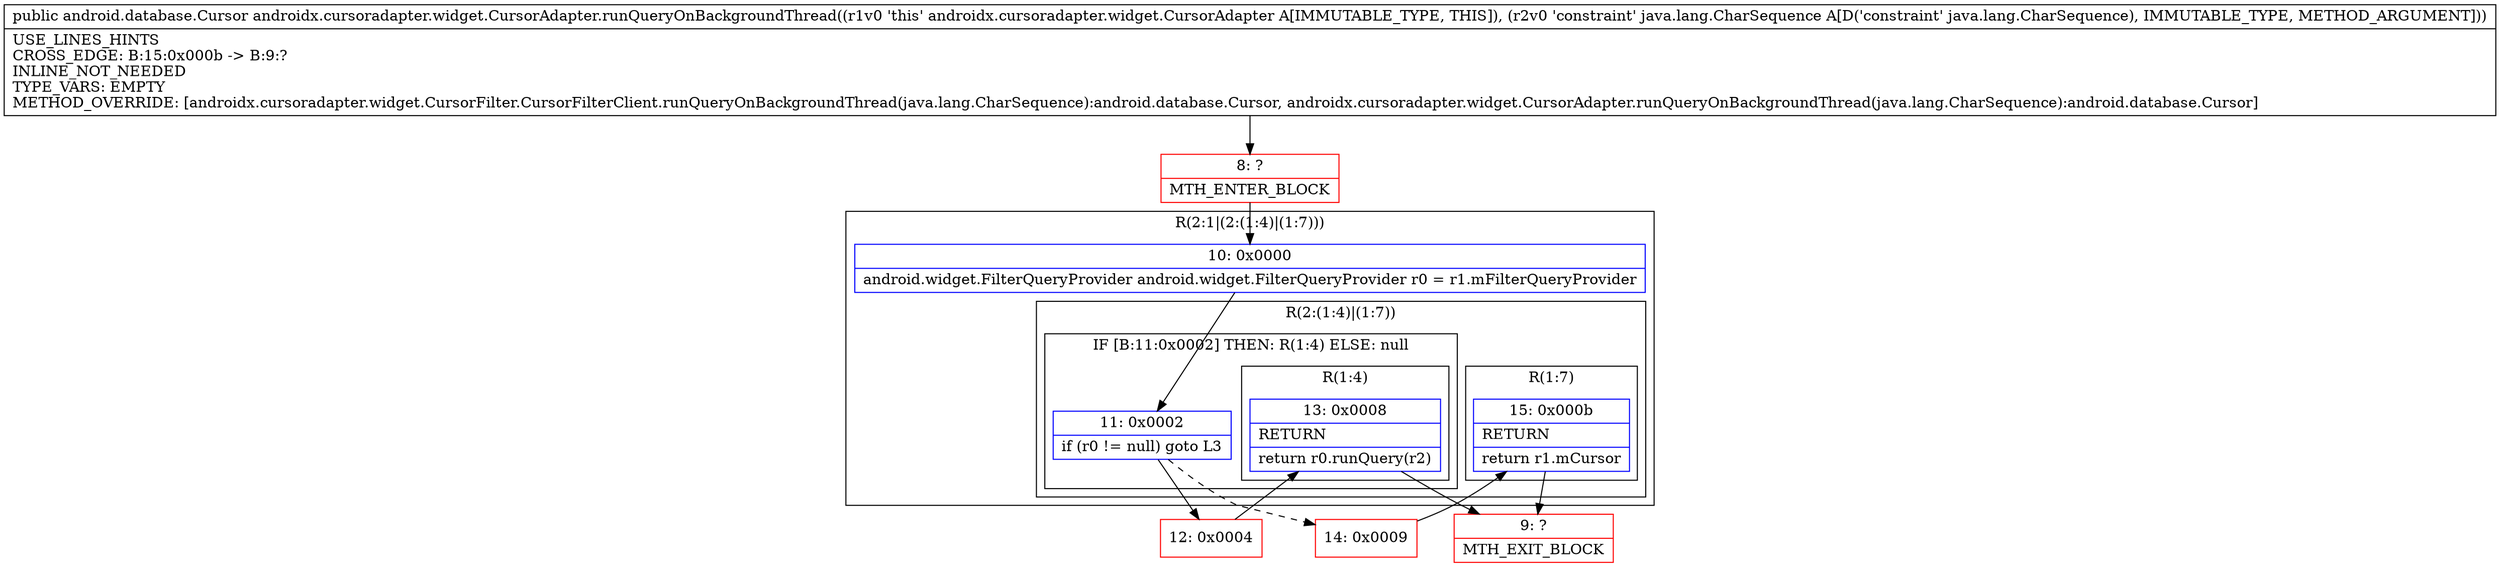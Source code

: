 digraph "CFG forandroidx.cursoradapter.widget.CursorAdapter.runQueryOnBackgroundThread(Ljava\/lang\/CharSequence;)Landroid\/database\/Cursor;" {
subgraph cluster_Region_725165106 {
label = "R(2:1|(2:(1:4)|(1:7)))";
node [shape=record,color=blue];
Node_10 [shape=record,label="{10\:\ 0x0000|android.widget.FilterQueryProvider android.widget.FilterQueryProvider r0 = r1.mFilterQueryProvider\l}"];
subgraph cluster_Region_1410845677 {
label = "R(2:(1:4)|(1:7))";
node [shape=record,color=blue];
subgraph cluster_IfRegion_1883489962 {
label = "IF [B:11:0x0002] THEN: R(1:4) ELSE: null";
node [shape=record,color=blue];
Node_11 [shape=record,label="{11\:\ 0x0002|if (r0 != null) goto L3\l}"];
subgraph cluster_Region_275440409 {
label = "R(1:4)";
node [shape=record,color=blue];
Node_13 [shape=record,label="{13\:\ 0x0008|RETURN\l|return r0.runQuery(r2)\l}"];
}
}
subgraph cluster_Region_1682651371 {
label = "R(1:7)";
node [shape=record,color=blue];
Node_15 [shape=record,label="{15\:\ 0x000b|RETURN\l|return r1.mCursor\l}"];
}
}
}
Node_8 [shape=record,color=red,label="{8\:\ ?|MTH_ENTER_BLOCK\l}"];
Node_12 [shape=record,color=red,label="{12\:\ 0x0004}"];
Node_9 [shape=record,color=red,label="{9\:\ ?|MTH_EXIT_BLOCK\l}"];
Node_14 [shape=record,color=red,label="{14\:\ 0x0009}"];
MethodNode[shape=record,label="{public android.database.Cursor androidx.cursoradapter.widget.CursorAdapter.runQueryOnBackgroundThread((r1v0 'this' androidx.cursoradapter.widget.CursorAdapter A[IMMUTABLE_TYPE, THIS]), (r2v0 'constraint' java.lang.CharSequence A[D('constraint' java.lang.CharSequence), IMMUTABLE_TYPE, METHOD_ARGUMENT]))  | USE_LINES_HINTS\lCROSS_EDGE: B:15:0x000b \-\> B:9:?\lINLINE_NOT_NEEDED\lTYPE_VARS: EMPTY\lMETHOD_OVERRIDE: [androidx.cursoradapter.widget.CursorFilter.CursorFilterClient.runQueryOnBackgroundThread(java.lang.CharSequence):android.database.Cursor, androidx.cursoradapter.widget.CursorAdapter.runQueryOnBackgroundThread(java.lang.CharSequence):android.database.Cursor]\l}"];
MethodNode -> Node_8;Node_10 -> Node_11;
Node_11 -> Node_12;
Node_11 -> Node_14[style=dashed];
Node_13 -> Node_9;
Node_15 -> Node_9;
Node_8 -> Node_10;
Node_12 -> Node_13;
Node_14 -> Node_15;
}

